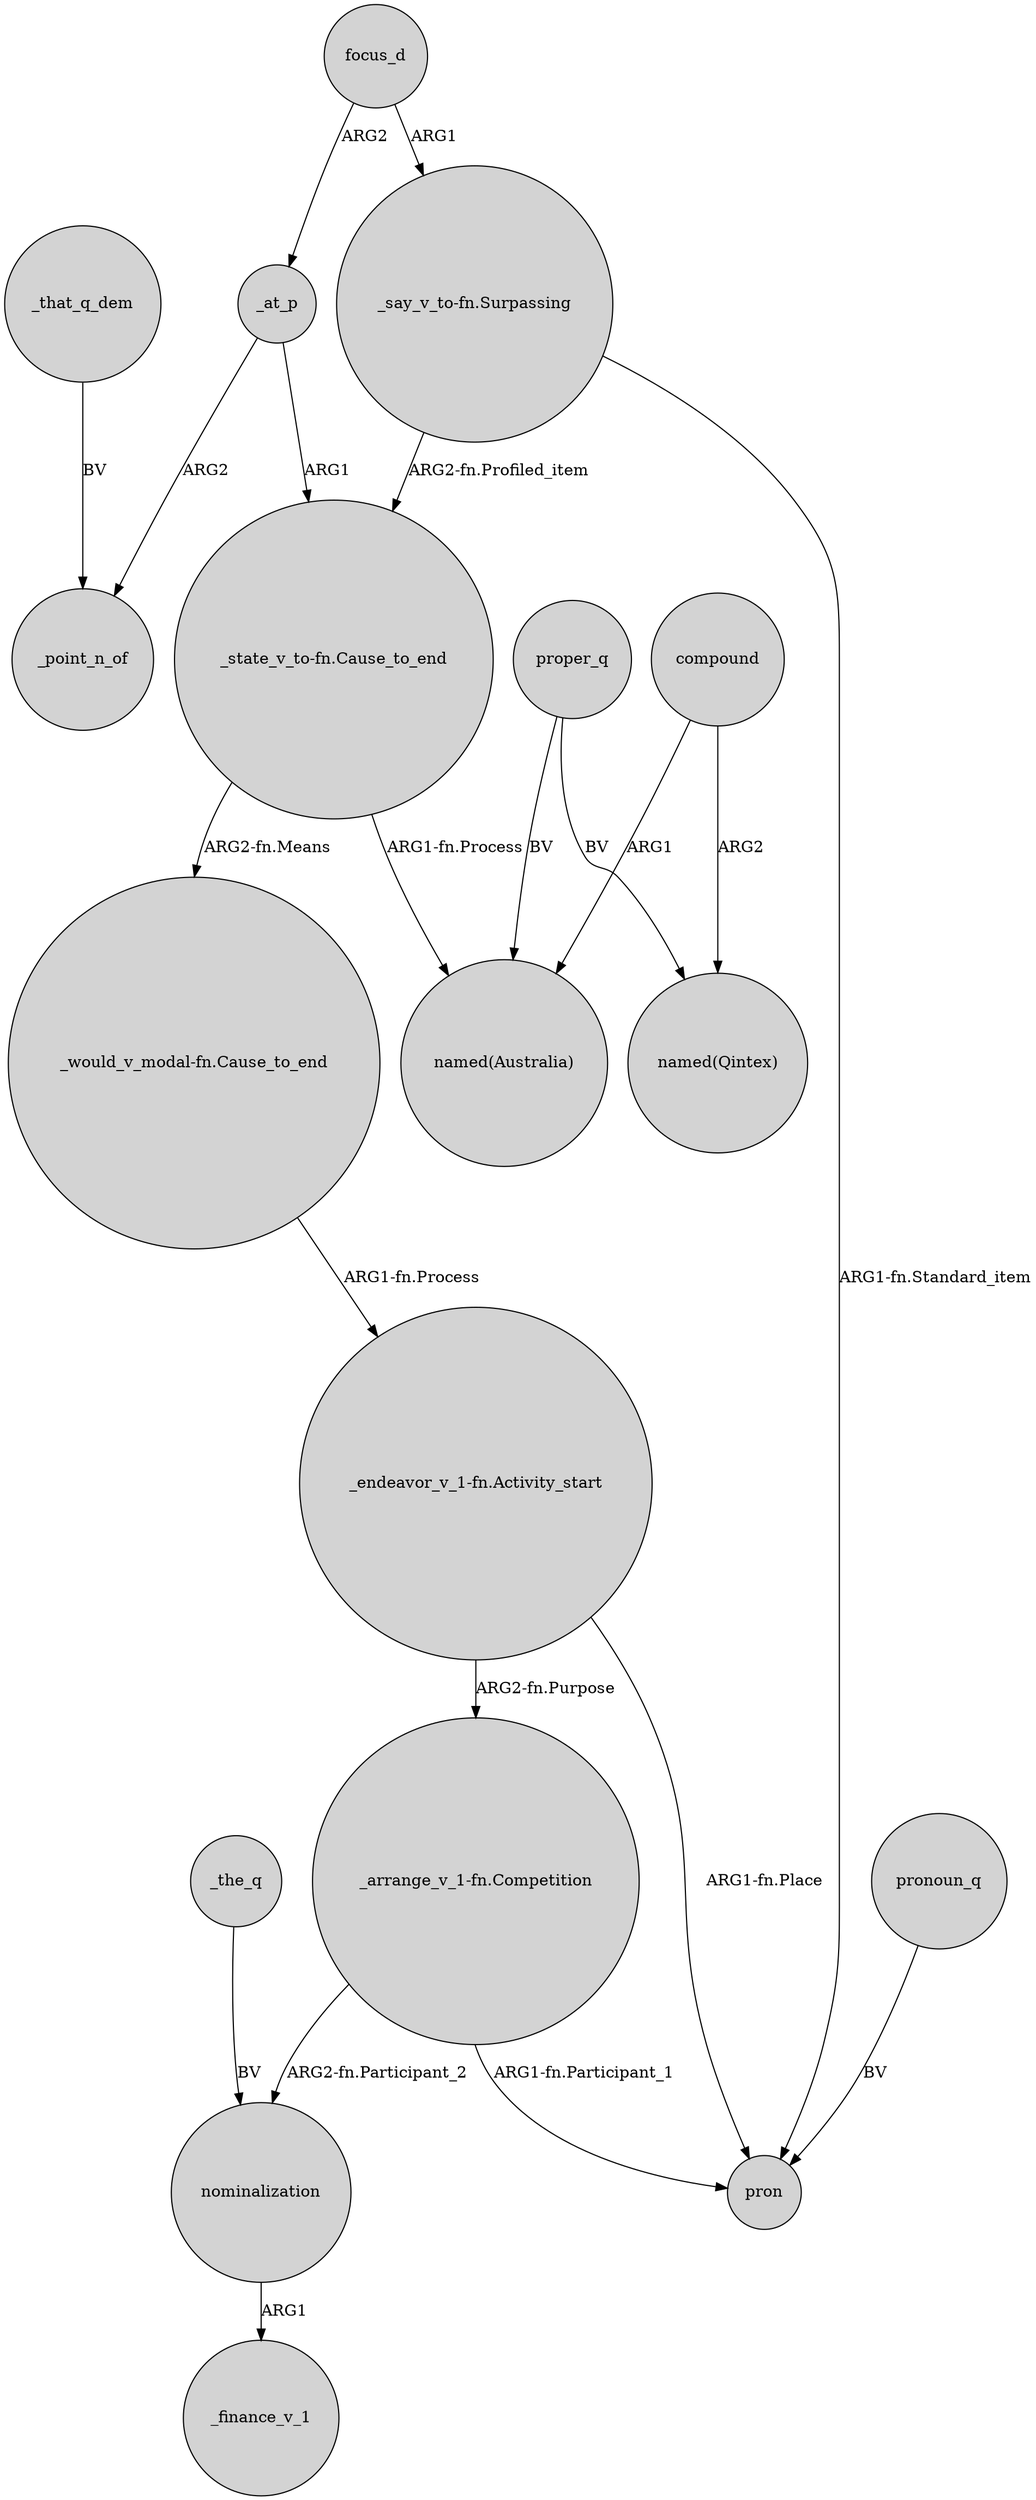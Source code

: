 digraph {
	node [shape=circle style=filled]
	_the_q -> nominalization [label=BV]
	nominalization -> _finance_v_1 [label=ARG1]
	"_state_v_to-fn.Cause_to_end" -> "named(Australia)" [label="ARG1-fn.Process"]
	"_would_v_modal-fn.Cause_to_end" -> "_endeavor_v_1-fn.Activity_start" [label="ARG1-fn.Process"]
	"_state_v_to-fn.Cause_to_end" -> "_would_v_modal-fn.Cause_to_end" [label="ARG2-fn.Means"]
	proper_q -> "named(Australia)" [label=BV]
	focus_d -> _at_p [label=ARG2]
	"_endeavor_v_1-fn.Activity_start" -> pron [label="ARG1-fn.Place"]
	pronoun_q -> pron [label=BV]
	"_say_v_to-fn.Surpassing" -> pron [label="ARG1-fn.Standard_item"]
	"_arrange_v_1-fn.Competition" -> nominalization [label="ARG2-fn.Participant_2"]
	"_arrange_v_1-fn.Competition" -> pron [label="ARG1-fn.Participant_1"]
	compound -> "named(Qintex)" [label=ARG2]
	proper_q -> "named(Qintex)" [label=BV]
	_that_q_dem -> _point_n_of [label=BV]
	focus_d -> "_say_v_to-fn.Surpassing" [label=ARG1]
	_at_p -> _point_n_of [label=ARG2]
	compound -> "named(Australia)" [label=ARG1]
	_at_p -> "_state_v_to-fn.Cause_to_end" [label=ARG1]
	"_endeavor_v_1-fn.Activity_start" -> "_arrange_v_1-fn.Competition" [label="ARG2-fn.Purpose"]
	"_say_v_to-fn.Surpassing" -> "_state_v_to-fn.Cause_to_end" [label="ARG2-fn.Profiled_item"]
}
